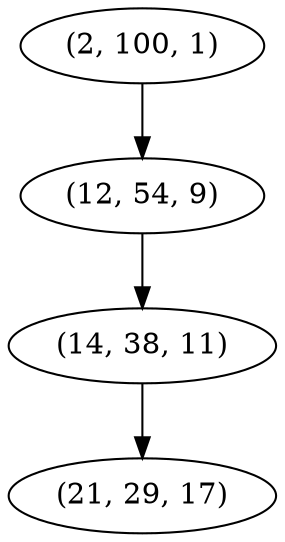 digraph tree {
    "(2, 100, 1)";
    "(12, 54, 9)";
    "(14, 38, 11)";
    "(21, 29, 17)";
    "(2, 100, 1)" -> "(12, 54, 9)";
    "(12, 54, 9)" -> "(14, 38, 11)";
    "(14, 38, 11)" -> "(21, 29, 17)";
}
